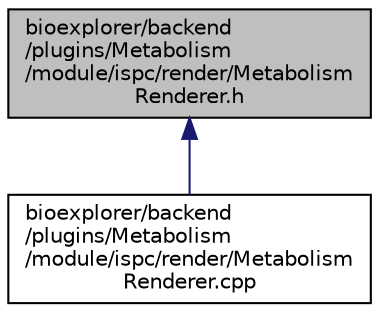 digraph "bioexplorer/backend/plugins/Metabolism/module/ispc/render/MetabolismRenderer.h"
{
 // LATEX_PDF_SIZE
  edge [fontname="Helvetica",fontsize="10",labelfontname="Helvetica",labelfontsize="10"];
  node [fontname="Helvetica",fontsize="10",shape=record];
  Node1 [label="bioexplorer/backend\l/plugins/Metabolism\l/module/ispc/render/Metabolism\lRenderer.h",height=0.2,width=0.4,color="black", fillcolor="grey75", style="filled", fontcolor="black",tooltip=" "];
  Node1 -> Node2 [dir="back",color="midnightblue",fontsize="10",style="solid",fontname="Helvetica"];
  Node2 [label="bioexplorer/backend\l/plugins/Metabolism\l/module/ispc/render/Metabolism\lRenderer.cpp",height=0.2,width=0.4,color="black", fillcolor="white", style="filled",URL="$de/db6/MetabolismRenderer_8cpp.html",tooltip=" "];
}

